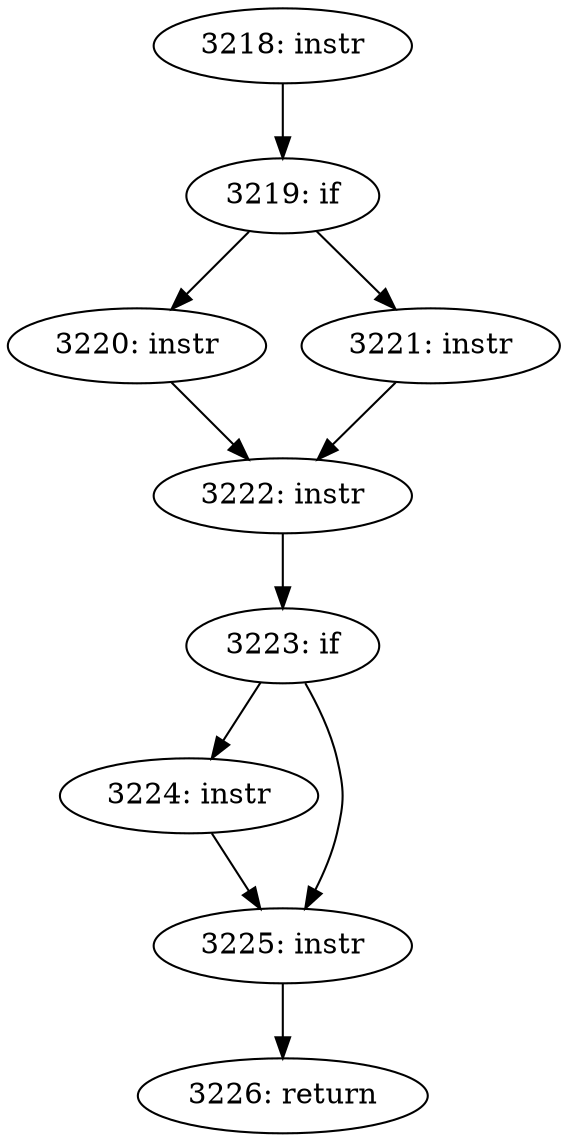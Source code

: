 digraph CFG_tcp_add_reno_sack {
3218 [label="3218: instr"]
	3218 -> 3219
3219 [label="3219: if"]
	3219 -> 3220
	3219 -> 3221
3220 [label="3220: instr"]
	3220 -> 3222
3221 [label="3221: instr"]
	3221 -> 3222
3222 [label="3222: instr"]
	3222 -> 3223
3223 [label="3223: if"]
	3223 -> 3224
	3223 -> 3225
3224 [label="3224: instr"]
	3224 -> 3225
3225 [label="3225: instr"]
	3225 -> 3226
3226 [label="3226: return"]
	
}
